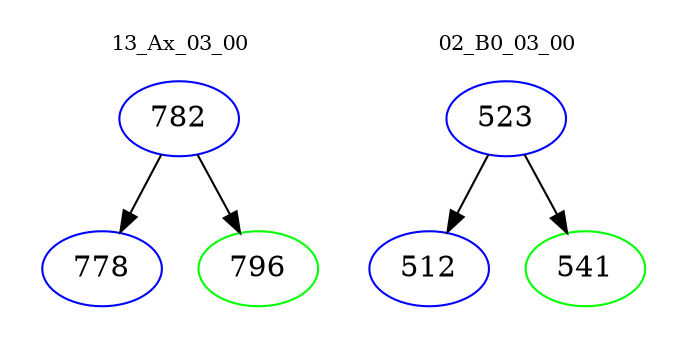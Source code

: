 digraph{
subgraph cluster_0 {
color = white
label = "13_Ax_03_00";
fontsize=10;
T0_782 [label="782", color="blue"]
T0_782 -> T0_778 [color="black"]
T0_778 [label="778", color="blue"]
T0_782 -> T0_796 [color="black"]
T0_796 [label="796", color="green"]
}
subgraph cluster_1 {
color = white
label = "02_B0_03_00";
fontsize=10;
T1_523 [label="523", color="blue"]
T1_523 -> T1_512 [color="black"]
T1_512 [label="512", color="blue"]
T1_523 -> T1_541 [color="black"]
T1_541 [label="541", color="green"]
}
}
